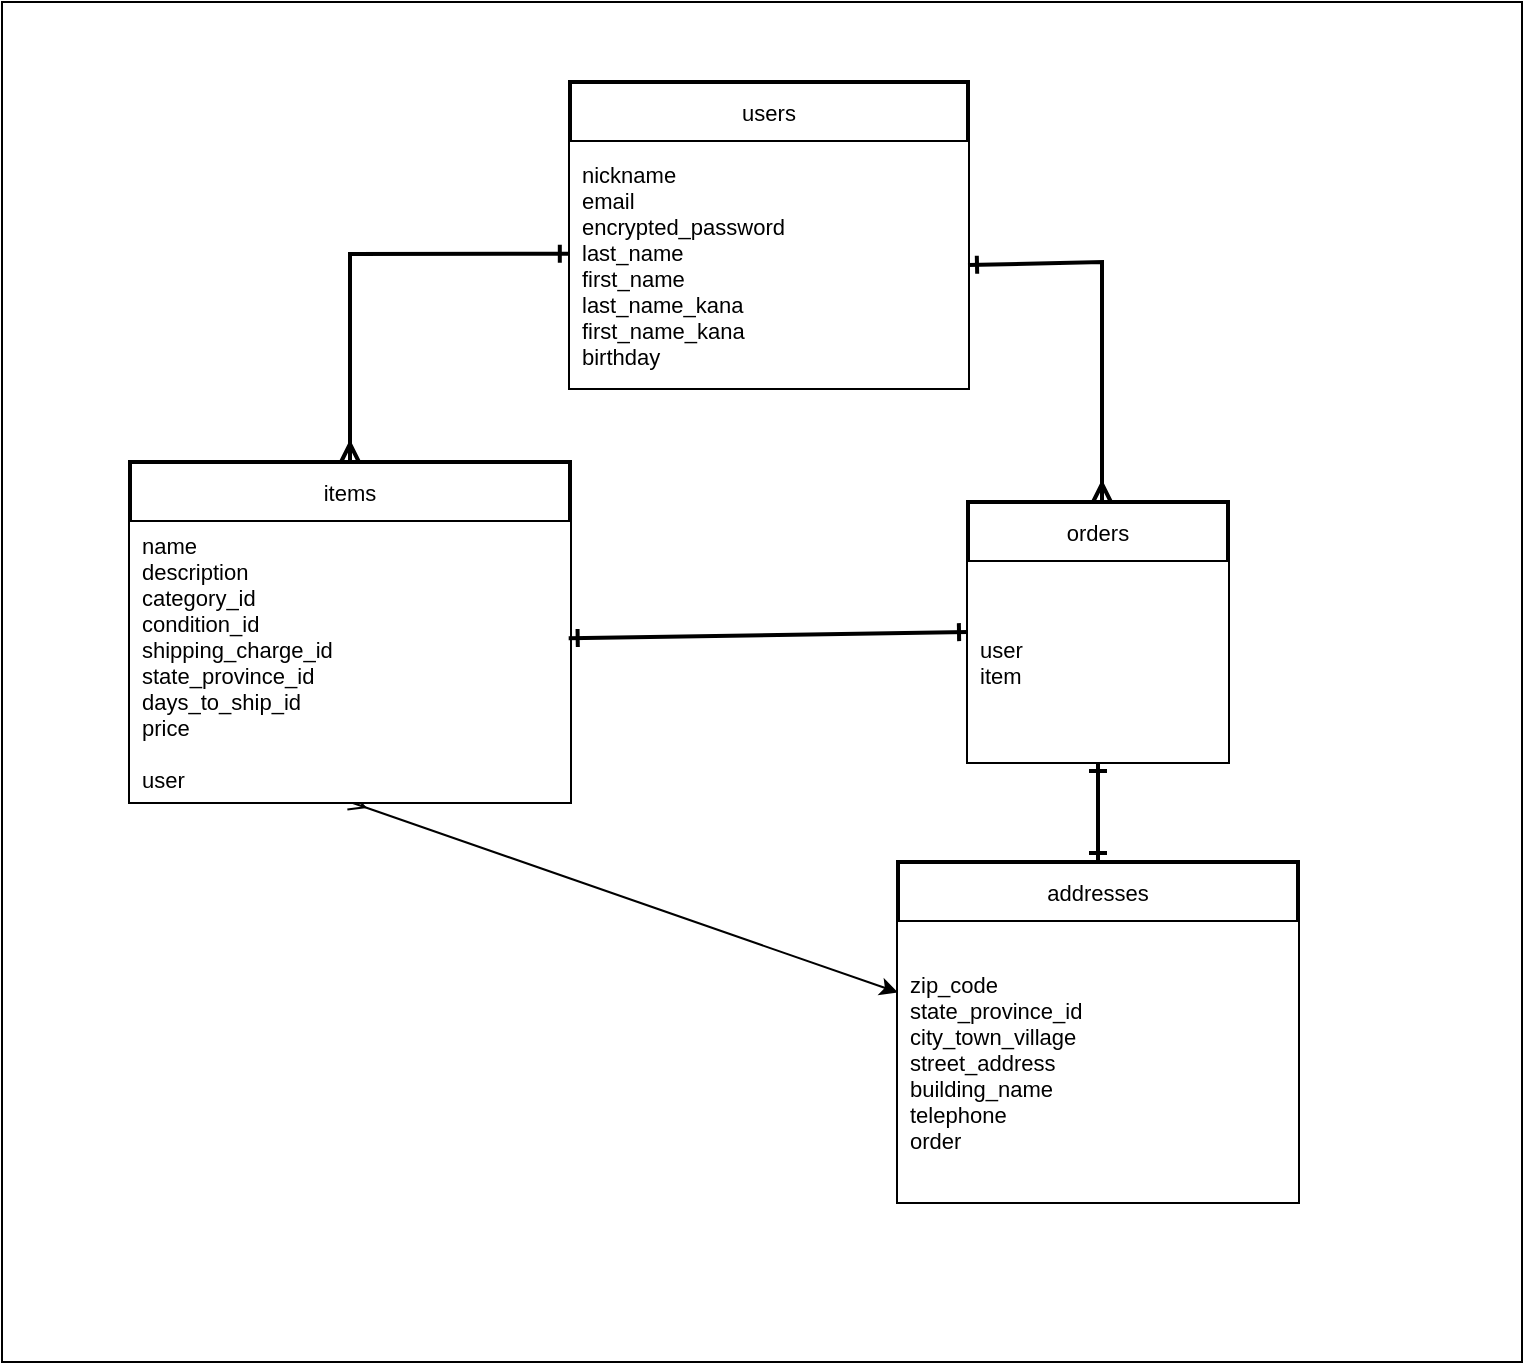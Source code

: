 <mxfile>
    <diagram id="2_ZW0WnQp9-_b3BVL0Rq" name="ページ1">
        <mxGraphModel dx="1352" dy="962" grid="1" gridSize="10" guides="1" tooltips="1" connect="1" arrows="1" fold="1" page="1" pageScale="1" pageWidth="827" pageHeight="1169" background="none" math="0" shadow="0">
            <root>
                <mxCell id="0"/>
                <mxCell id="1" parent="0"/>
                <mxCell id="33" value="" style="rounded=0;whiteSpace=wrap;html=1;labelBackgroundColor=none;labelBorderColor=none;strokeColor=default;fontSize=11;fontColor=default;fillColor=#FFFFFF;" parent="1" vertex="1">
                    <mxGeometry x="30" y="30" width="760" height="680" as="geometry"/>
                </mxCell>
                <mxCell id="12" value="users" style="swimlane;childLayout=stackLayout;horizontal=1;startSize=30;horizontalStack=0;rounded=0;fontSize=11;fontStyle=0;strokeWidth=2;resizeParent=0;resizeLast=1;shadow=0;dashed=0;align=center;labelBackgroundColor=none;labelBorderColor=none;" parent="1" vertex="1">
                    <mxGeometry x="314" y="70" width="199" height="153" as="geometry"/>
                </mxCell>
                <mxCell id="13" value="nickname&#10;email&#10;encrypted_password&#10;last_name&#10;first_name&#10;last_name_kana&#10;first_name_kana&#10;birthday" style="align=left;spacingLeft=4;fontSize=11;verticalAlign=middle;resizable=0;rotatable=0;part=1;horizontal=1;labelBackgroundColor=none;labelBorderColor=none;rounded=0;strokeColor=none;" parent="12" vertex="1">
                    <mxGeometry y="30" width="199" height="123" as="geometry"/>
                </mxCell>
                <mxCell id="27" style="edgeStyle=none;html=1;exitX=0.5;exitY=0;exitDx=0;exitDy=0;fontSize=11;entryX=-0.003;entryY=0.454;entryDx=0;entryDy=0;entryPerimeter=0;endArrow=ERone;endFill=0;strokeWidth=2;startArrow=ERmany;startFill=0;labelBackgroundColor=#000000;fontColor=default;labelBorderColor=none;rounded=0;strokeColor=#000000;" parent="1" source="14" target="13" edge="1">
                    <mxGeometry relative="1" as="geometry">
                        <mxPoint x="287" y="286" as="targetPoint"/>
                        <Array as="points">
                            <mxPoint x="204" y="156"/>
                        </Array>
                    </mxGeometry>
                </mxCell>
                <mxCell id="43" style="edgeStyle=none;html=1;exitX=0.5;exitY=1;exitDx=0;exitDy=0;startArrow=ERmany;startFill=0;" edge="1" parent="1" source="14" target="35">
                    <mxGeometry relative="1" as="geometry"/>
                </mxCell>
                <mxCell id="14" value="items" style="swimlane;childLayout=stackLayout;horizontal=1;startSize=30;horizontalStack=0;rounded=0;fontSize=11;fontStyle=0;strokeWidth=2;resizeParent=0;resizeLast=1;shadow=0;dashed=0;align=center;labelBackgroundColor=none;labelBorderColor=none;" parent="1" vertex="1">
                    <mxGeometry x="94" y="260" width="220" height="170" as="geometry"/>
                </mxCell>
                <mxCell id="15" value="name&#10;description&#10;category_id&#10;condition_id&#10;shipping_charge_id&#10;state_province_id&#10;days_to_ship_id&#10;price&#10;&#10;user" style="align=left;spacingLeft=4;fontSize=11;verticalAlign=middle;resizable=0;rotatable=0;part=1;horizontal=1;labelBackgroundColor=none;labelBorderColor=none;rounded=0;strokeColor=none;" parent="14" vertex="1">
                    <mxGeometry y="30" width="220" height="140" as="geometry"/>
                </mxCell>
                <mxCell id="16" value="orders" style="swimlane;childLayout=stackLayout;horizontal=1;startSize=30;horizontalStack=0;rounded=0;fontSize=11;fontStyle=0;strokeWidth=2;resizeParent=0;resizeLast=1;shadow=0;dashed=0;align=center;labelBackgroundColor=none;labelBorderColor=none;" parent="1" vertex="1">
                    <mxGeometry x="513" y="280" width="130" height="130" as="geometry"/>
                </mxCell>
                <mxCell id="17" value="user&#10;item" style="align=left;spacingLeft=4;fontSize=11;verticalAlign=middle;resizable=0;rotatable=0;part=1;horizontal=1;labelBackgroundColor=none;labelBorderColor=none;rounded=0;strokeColor=none;fontColor=default;" parent="16" vertex="1">
                    <mxGeometry y="30" width="130" height="100" as="geometry"/>
                </mxCell>
                <mxCell id="30" style="edgeStyle=none;html=1;exitX=0.997;exitY=0.415;exitDx=0;exitDy=0;strokeWidth=2;fontSize=11;startArrow=ERone;startFill=0;endArrow=ERone;endFill=0;labelBackgroundColor=#000000;fontColor=default;labelBorderColor=none;rounded=0;strokeColor=#000000;entryX=0;entryY=0.5;entryDx=0;entryDy=0;exitPerimeter=0;" parent="1" source="15" target="16" edge="1">
                    <mxGeometry relative="1" as="geometry">
                        <mxPoint x="480" y="530" as="targetPoint"/>
                    </mxGeometry>
                </mxCell>
                <mxCell id="34" value="addresses" style="swimlane;childLayout=stackLayout;horizontal=1;startSize=30;horizontalStack=0;rounded=0;fontSize=11;fontStyle=0;strokeWidth=2;resizeParent=0;resizeLast=1;shadow=0;dashed=0;align=center;labelBackgroundColor=none;labelBorderColor=none;" parent="1" vertex="1">
                    <mxGeometry x="478" y="460" width="200" height="170" as="geometry"/>
                </mxCell>
                <mxCell id="35" value="zip_code&#10;state_province_id&#10;city_town_village&#10;street_address&#10;building_name&#10;telephone&#10;order" style="align=left;spacingLeft=4;fontSize=11;verticalAlign=middle;resizable=0;rotatable=0;part=1;horizontal=1;labelBackgroundColor=none;labelBorderColor=none;rounded=0;strokeColor=none;fontColor=default;" parent="34" vertex="1">
                    <mxGeometry y="30" width="200" height="140" as="geometry"/>
                </mxCell>
                <mxCell id="41" style="edgeStyle=none;html=1;exitX=0.5;exitY=0;exitDx=0;exitDy=0;fontSize=11;entryX=1;entryY=0.5;entryDx=0;entryDy=0;endArrow=ERone;endFill=0;strokeWidth=2;startArrow=ERmany;startFill=0;labelBackgroundColor=#000000;fontColor=default;labelBorderColor=none;rounded=0;strokeColor=#000000;" parent="1" target="13" edge="1">
                    <mxGeometry relative="1" as="geometry">
                        <mxPoint x="689.403" y="175.842" as="targetPoint"/>
                        <Array as="points">
                            <mxPoint x="580" y="160"/>
                        </Array>
                        <mxPoint x="580" y="280" as="sourcePoint"/>
                    </mxGeometry>
                </mxCell>
                <mxCell id="42" style="edgeStyle=none;html=1;exitX=0.5;exitY=0;exitDx=0;exitDy=0;strokeWidth=2;fontSize=11;startArrow=ERone;startFill=0;endArrow=ERone;endFill=0;labelBackgroundColor=#000000;fontColor=default;labelBorderColor=none;rounded=0;strokeColor=#000000;entryX=0.5;entryY=1;entryDx=0;entryDy=0;" parent="1" source="34" target="17" edge="1">
                    <mxGeometry relative="1" as="geometry">
                        <mxPoint x="570" y="410" as="targetPoint"/>
                        <mxPoint x="323.34" y="358.1" as="sourcePoint"/>
                    </mxGeometry>
                </mxCell>
            </root>
        </mxGraphModel>
    </diagram>
</mxfile>
